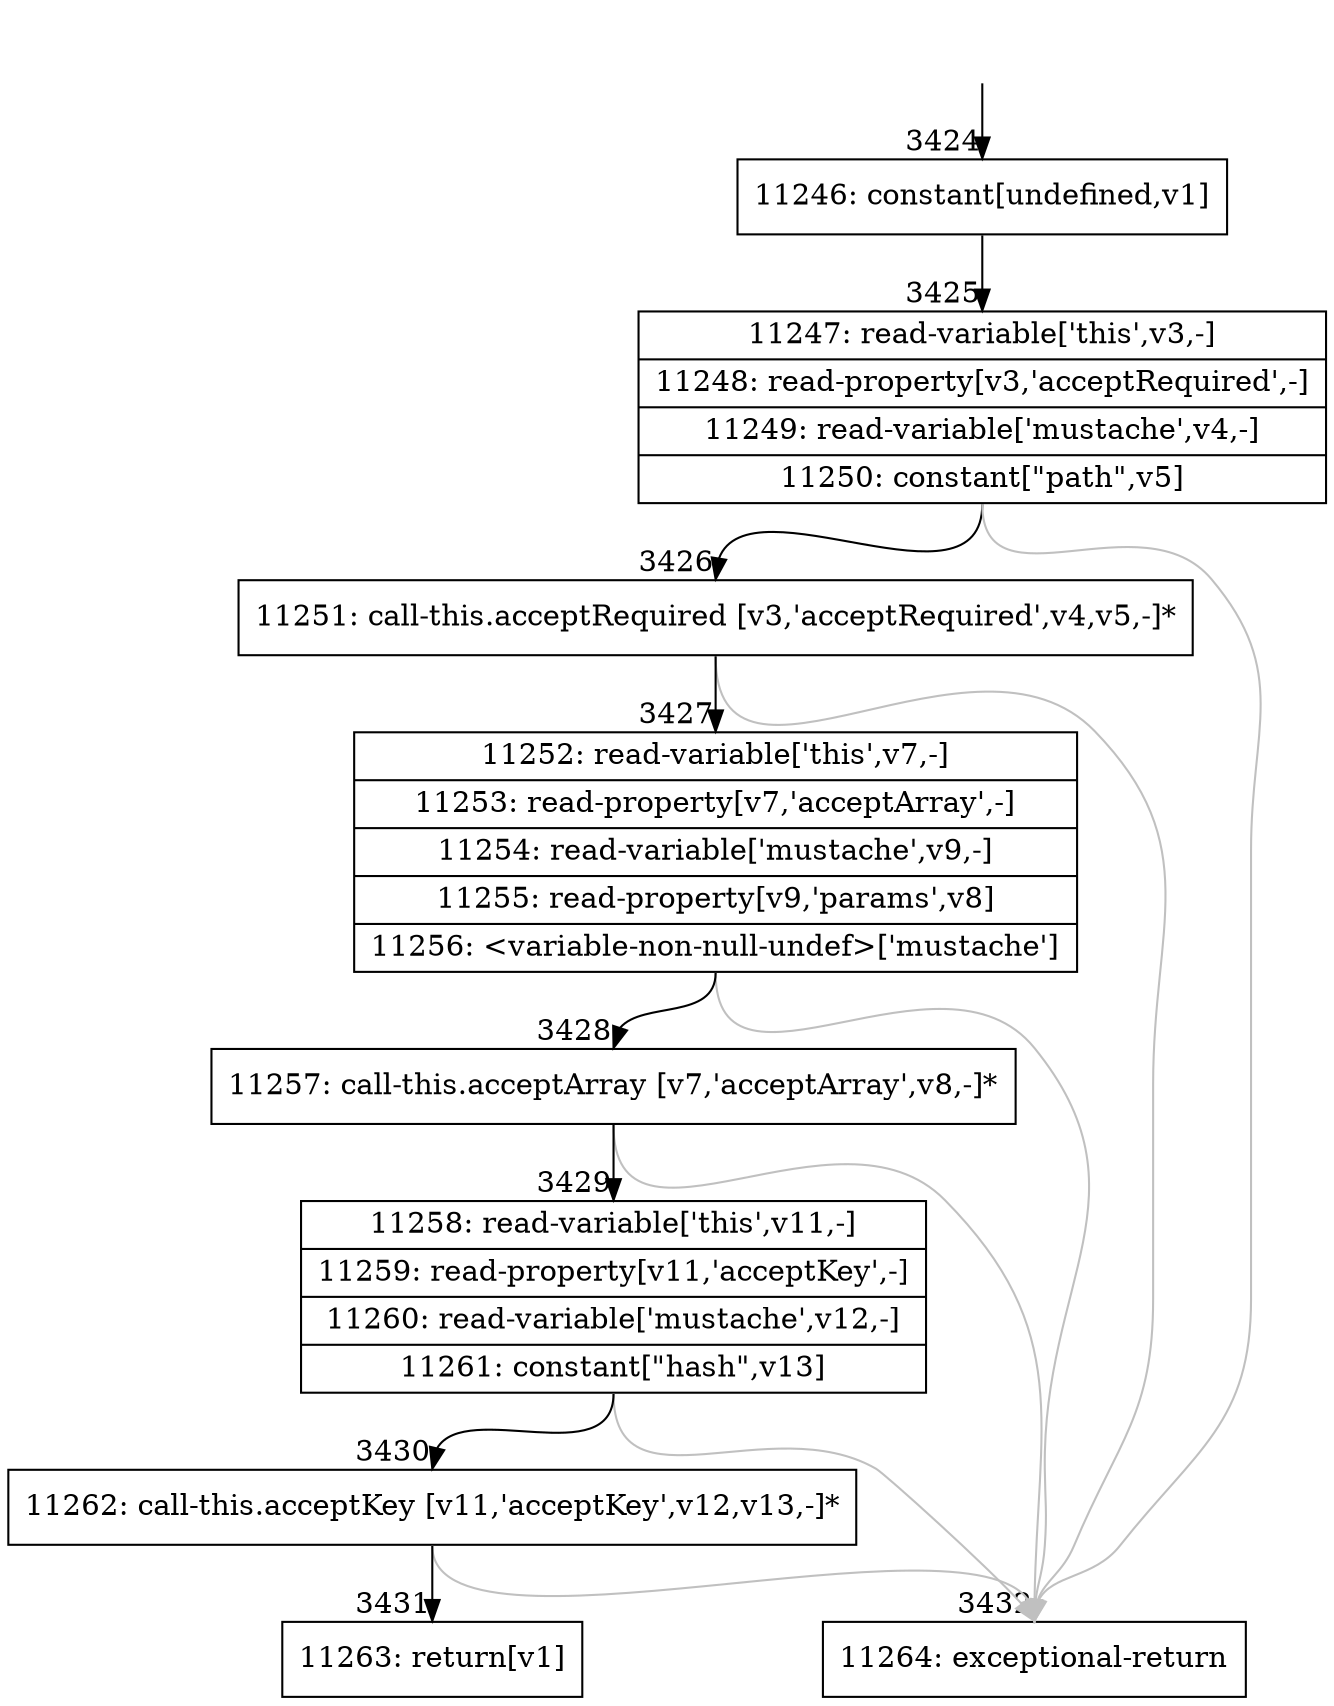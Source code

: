 digraph {
rankdir="TD"
BB_entry113[shape=none,label=""];
BB_entry113 -> BB3424 [tailport=s, headport=n, headlabel="    3424"]
BB3424 [shape=record label="{11246: constant[undefined,v1]}" ] 
BB3424 -> BB3425 [tailport=s, headport=n, headlabel="      3425"]
BB3425 [shape=record label="{11247: read-variable['this',v3,-]|11248: read-property[v3,'acceptRequired',-]|11249: read-variable['mustache',v4,-]|11250: constant[\"path\",v5]}" ] 
BB3425 -> BB3426 [tailport=s, headport=n, headlabel="      3426"]
BB3425 -> BB3432 [tailport=s, headport=n, color=gray, headlabel="      3432"]
BB3426 [shape=record label="{11251: call-this.acceptRequired [v3,'acceptRequired',v4,v5,-]*}" ] 
BB3426 -> BB3427 [tailport=s, headport=n, headlabel="      3427"]
BB3426 -> BB3432 [tailport=s, headport=n, color=gray]
BB3427 [shape=record label="{11252: read-variable['this',v7,-]|11253: read-property[v7,'acceptArray',-]|11254: read-variable['mustache',v9,-]|11255: read-property[v9,'params',v8]|11256: \<variable-non-null-undef\>['mustache']}" ] 
BB3427 -> BB3428 [tailport=s, headport=n, headlabel="      3428"]
BB3427 -> BB3432 [tailport=s, headport=n, color=gray]
BB3428 [shape=record label="{11257: call-this.acceptArray [v7,'acceptArray',v8,-]*}" ] 
BB3428 -> BB3429 [tailport=s, headport=n, headlabel="      3429"]
BB3428 -> BB3432 [tailport=s, headport=n, color=gray]
BB3429 [shape=record label="{11258: read-variable['this',v11,-]|11259: read-property[v11,'acceptKey',-]|11260: read-variable['mustache',v12,-]|11261: constant[\"hash\",v13]}" ] 
BB3429 -> BB3430 [tailport=s, headport=n, headlabel="      3430"]
BB3429 -> BB3432 [tailport=s, headport=n, color=gray]
BB3430 [shape=record label="{11262: call-this.acceptKey [v11,'acceptKey',v12,v13,-]*}" ] 
BB3430 -> BB3431 [tailport=s, headport=n, headlabel="      3431"]
BB3430 -> BB3432 [tailport=s, headport=n, color=gray]
BB3431 [shape=record label="{11263: return[v1]}" ] 
BB3432 [shape=record label="{11264: exceptional-return}" ] 
//#$~ 1516
}
